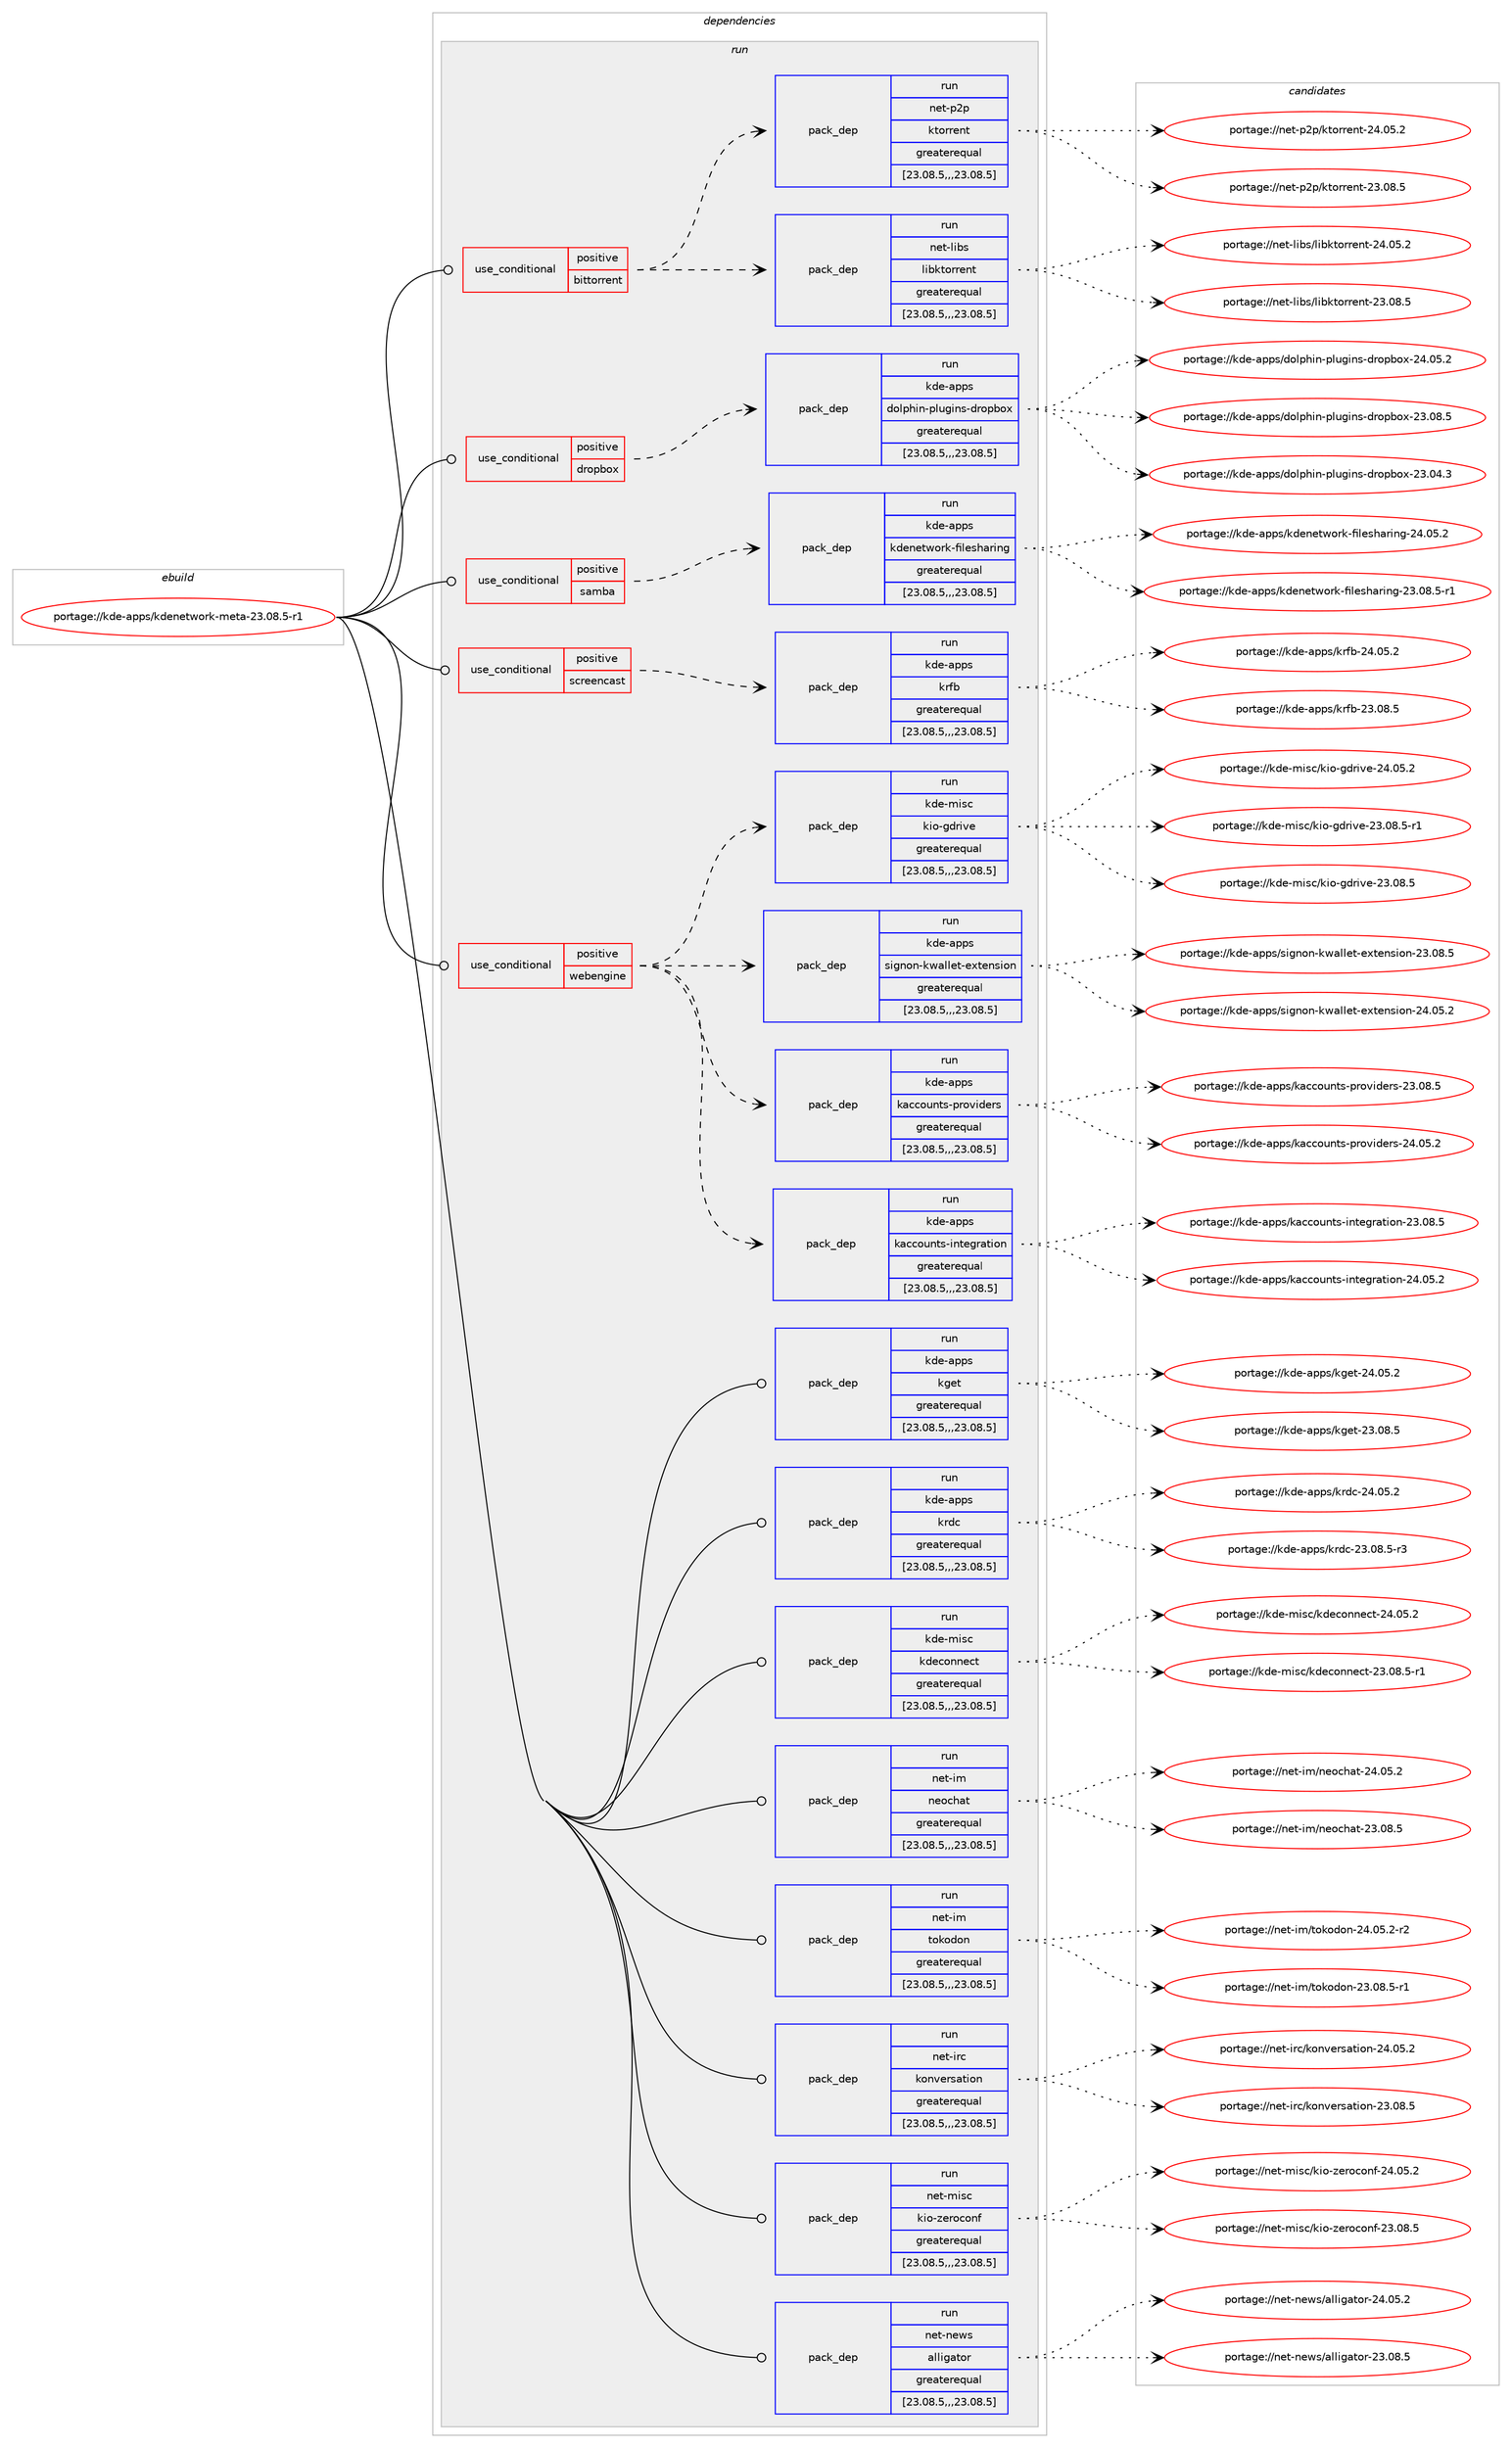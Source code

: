 digraph prolog {

# *************
# Graph options
# *************

newrank=true;
concentrate=true;
compound=true;
graph [rankdir=LR,fontname=Helvetica,fontsize=10,ranksep=1.5];#, ranksep=2.5, nodesep=0.2];
edge  [arrowhead=vee];
node  [fontname=Helvetica,fontsize=10];

# **********
# The ebuild
# **********

subgraph cluster_leftcol {
color=gray;
label=<<i>ebuild</i>>;
id [label="portage://kde-apps/kdenetwork-meta-23.08.5-r1", color=red, width=4, href="../kde-apps/kdenetwork-meta-23.08.5-r1.svg"];
}

# ****************
# The dependencies
# ****************

subgraph cluster_midcol {
color=gray;
label=<<i>dependencies</i>>;
subgraph cluster_compile {
fillcolor="#eeeeee";
style=filled;
label=<<i>compile</i>>;
}
subgraph cluster_compileandrun {
fillcolor="#eeeeee";
style=filled;
label=<<i>compile and run</i>>;
}
subgraph cluster_run {
fillcolor="#eeeeee";
style=filled;
label=<<i>run</i>>;
subgraph cond67217 {
dependency252267 [label=<<TABLE BORDER="0" CELLBORDER="1" CELLSPACING="0" CELLPADDING="4"><TR><TD ROWSPAN="3" CELLPADDING="10">use_conditional</TD></TR><TR><TD>positive</TD></TR><TR><TD>bittorrent</TD></TR></TABLE>>, shape=none, color=red];
subgraph pack183280 {
dependency252268 [label=<<TABLE BORDER="0" CELLBORDER="1" CELLSPACING="0" CELLPADDING="4" WIDTH="220"><TR><TD ROWSPAN="6" CELLPADDING="30">pack_dep</TD></TR><TR><TD WIDTH="110">run</TD></TR><TR><TD>net-libs</TD></TR><TR><TD>libktorrent</TD></TR><TR><TD>greaterequal</TD></TR><TR><TD>[23.08.5,,,23.08.5]</TD></TR></TABLE>>, shape=none, color=blue];
}
dependency252267:e -> dependency252268:w [weight=20,style="dashed",arrowhead="vee"];
subgraph pack183281 {
dependency252269 [label=<<TABLE BORDER="0" CELLBORDER="1" CELLSPACING="0" CELLPADDING="4" WIDTH="220"><TR><TD ROWSPAN="6" CELLPADDING="30">pack_dep</TD></TR><TR><TD WIDTH="110">run</TD></TR><TR><TD>net-p2p</TD></TR><TR><TD>ktorrent</TD></TR><TR><TD>greaterequal</TD></TR><TR><TD>[23.08.5,,,23.08.5]</TD></TR></TABLE>>, shape=none, color=blue];
}
dependency252267:e -> dependency252269:w [weight=20,style="dashed",arrowhead="vee"];
}
id:e -> dependency252267:w [weight=20,style="solid",arrowhead="odot"];
subgraph cond67218 {
dependency252270 [label=<<TABLE BORDER="0" CELLBORDER="1" CELLSPACING="0" CELLPADDING="4"><TR><TD ROWSPAN="3" CELLPADDING="10">use_conditional</TD></TR><TR><TD>positive</TD></TR><TR><TD>dropbox</TD></TR></TABLE>>, shape=none, color=red];
subgraph pack183282 {
dependency252271 [label=<<TABLE BORDER="0" CELLBORDER="1" CELLSPACING="0" CELLPADDING="4" WIDTH="220"><TR><TD ROWSPAN="6" CELLPADDING="30">pack_dep</TD></TR><TR><TD WIDTH="110">run</TD></TR><TR><TD>kde-apps</TD></TR><TR><TD>dolphin-plugins-dropbox</TD></TR><TR><TD>greaterequal</TD></TR><TR><TD>[23.08.5,,,23.08.5]</TD></TR></TABLE>>, shape=none, color=blue];
}
dependency252270:e -> dependency252271:w [weight=20,style="dashed",arrowhead="vee"];
}
id:e -> dependency252270:w [weight=20,style="solid",arrowhead="odot"];
subgraph cond67219 {
dependency252272 [label=<<TABLE BORDER="0" CELLBORDER="1" CELLSPACING="0" CELLPADDING="4"><TR><TD ROWSPAN="3" CELLPADDING="10">use_conditional</TD></TR><TR><TD>positive</TD></TR><TR><TD>samba</TD></TR></TABLE>>, shape=none, color=red];
subgraph pack183283 {
dependency252273 [label=<<TABLE BORDER="0" CELLBORDER="1" CELLSPACING="0" CELLPADDING="4" WIDTH="220"><TR><TD ROWSPAN="6" CELLPADDING="30">pack_dep</TD></TR><TR><TD WIDTH="110">run</TD></TR><TR><TD>kde-apps</TD></TR><TR><TD>kdenetwork-filesharing</TD></TR><TR><TD>greaterequal</TD></TR><TR><TD>[23.08.5,,,23.08.5]</TD></TR></TABLE>>, shape=none, color=blue];
}
dependency252272:e -> dependency252273:w [weight=20,style="dashed",arrowhead="vee"];
}
id:e -> dependency252272:w [weight=20,style="solid",arrowhead="odot"];
subgraph cond67220 {
dependency252274 [label=<<TABLE BORDER="0" CELLBORDER="1" CELLSPACING="0" CELLPADDING="4"><TR><TD ROWSPAN="3" CELLPADDING="10">use_conditional</TD></TR><TR><TD>positive</TD></TR><TR><TD>screencast</TD></TR></TABLE>>, shape=none, color=red];
subgraph pack183284 {
dependency252275 [label=<<TABLE BORDER="0" CELLBORDER="1" CELLSPACING="0" CELLPADDING="4" WIDTH="220"><TR><TD ROWSPAN="6" CELLPADDING="30">pack_dep</TD></TR><TR><TD WIDTH="110">run</TD></TR><TR><TD>kde-apps</TD></TR><TR><TD>krfb</TD></TR><TR><TD>greaterequal</TD></TR><TR><TD>[23.08.5,,,23.08.5]</TD></TR></TABLE>>, shape=none, color=blue];
}
dependency252274:e -> dependency252275:w [weight=20,style="dashed",arrowhead="vee"];
}
id:e -> dependency252274:w [weight=20,style="solid",arrowhead="odot"];
subgraph cond67221 {
dependency252276 [label=<<TABLE BORDER="0" CELLBORDER="1" CELLSPACING="0" CELLPADDING="4"><TR><TD ROWSPAN="3" CELLPADDING="10">use_conditional</TD></TR><TR><TD>positive</TD></TR><TR><TD>webengine</TD></TR></TABLE>>, shape=none, color=red];
subgraph pack183285 {
dependency252277 [label=<<TABLE BORDER="0" CELLBORDER="1" CELLSPACING="0" CELLPADDING="4" WIDTH="220"><TR><TD ROWSPAN="6" CELLPADDING="30">pack_dep</TD></TR><TR><TD WIDTH="110">run</TD></TR><TR><TD>kde-apps</TD></TR><TR><TD>kaccounts-integration</TD></TR><TR><TD>greaterequal</TD></TR><TR><TD>[23.08.5,,,23.08.5]</TD></TR></TABLE>>, shape=none, color=blue];
}
dependency252276:e -> dependency252277:w [weight=20,style="dashed",arrowhead="vee"];
subgraph pack183286 {
dependency252278 [label=<<TABLE BORDER="0" CELLBORDER="1" CELLSPACING="0" CELLPADDING="4" WIDTH="220"><TR><TD ROWSPAN="6" CELLPADDING="30">pack_dep</TD></TR><TR><TD WIDTH="110">run</TD></TR><TR><TD>kde-apps</TD></TR><TR><TD>kaccounts-providers</TD></TR><TR><TD>greaterequal</TD></TR><TR><TD>[23.08.5,,,23.08.5]</TD></TR></TABLE>>, shape=none, color=blue];
}
dependency252276:e -> dependency252278:w [weight=20,style="dashed",arrowhead="vee"];
subgraph pack183287 {
dependency252279 [label=<<TABLE BORDER="0" CELLBORDER="1" CELLSPACING="0" CELLPADDING="4" WIDTH="220"><TR><TD ROWSPAN="6" CELLPADDING="30">pack_dep</TD></TR><TR><TD WIDTH="110">run</TD></TR><TR><TD>kde-apps</TD></TR><TR><TD>signon-kwallet-extension</TD></TR><TR><TD>greaterequal</TD></TR><TR><TD>[23.08.5,,,23.08.5]</TD></TR></TABLE>>, shape=none, color=blue];
}
dependency252276:e -> dependency252279:w [weight=20,style="dashed",arrowhead="vee"];
subgraph pack183288 {
dependency252280 [label=<<TABLE BORDER="0" CELLBORDER="1" CELLSPACING="0" CELLPADDING="4" WIDTH="220"><TR><TD ROWSPAN="6" CELLPADDING="30">pack_dep</TD></TR><TR><TD WIDTH="110">run</TD></TR><TR><TD>kde-misc</TD></TR><TR><TD>kio-gdrive</TD></TR><TR><TD>greaterequal</TD></TR><TR><TD>[23.08.5,,,23.08.5]</TD></TR></TABLE>>, shape=none, color=blue];
}
dependency252276:e -> dependency252280:w [weight=20,style="dashed",arrowhead="vee"];
}
id:e -> dependency252276:w [weight=20,style="solid",arrowhead="odot"];
subgraph pack183289 {
dependency252281 [label=<<TABLE BORDER="0" CELLBORDER="1" CELLSPACING="0" CELLPADDING="4" WIDTH="220"><TR><TD ROWSPAN="6" CELLPADDING="30">pack_dep</TD></TR><TR><TD WIDTH="110">run</TD></TR><TR><TD>kde-apps</TD></TR><TR><TD>kget</TD></TR><TR><TD>greaterequal</TD></TR><TR><TD>[23.08.5,,,23.08.5]</TD></TR></TABLE>>, shape=none, color=blue];
}
id:e -> dependency252281:w [weight=20,style="solid",arrowhead="odot"];
subgraph pack183290 {
dependency252282 [label=<<TABLE BORDER="0" CELLBORDER="1" CELLSPACING="0" CELLPADDING="4" WIDTH="220"><TR><TD ROWSPAN="6" CELLPADDING="30">pack_dep</TD></TR><TR><TD WIDTH="110">run</TD></TR><TR><TD>kde-apps</TD></TR><TR><TD>krdc</TD></TR><TR><TD>greaterequal</TD></TR><TR><TD>[23.08.5,,,23.08.5]</TD></TR></TABLE>>, shape=none, color=blue];
}
id:e -> dependency252282:w [weight=20,style="solid",arrowhead="odot"];
subgraph pack183291 {
dependency252283 [label=<<TABLE BORDER="0" CELLBORDER="1" CELLSPACING="0" CELLPADDING="4" WIDTH="220"><TR><TD ROWSPAN="6" CELLPADDING="30">pack_dep</TD></TR><TR><TD WIDTH="110">run</TD></TR><TR><TD>kde-misc</TD></TR><TR><TD>kdeconnect</TD></TR><TR><TD>greaterequal</TD></TR><TR><TD>[23.08.5,,,23.08.5]</TD></TR></TABLE>>, shape=none, color=blue];
}
id:e -> dependency252283:w [weight=20,style="solid",arrowhead="odot"];
subgraph pack183292 {
dependency252284 [label=<<TABLE BORDER="0" CELLBORDER="1" CELLSPACING="0" CELLPADDING="4" WIDTH="220"><TR><TD ROWSPAN="6" CELLPADDING="30">pack_dep</TD></TR><TR><TD WIDTH="110">run</TD></TR><TR><TD>net-im</TD></TR><TR><TD>neochat</TD></TR><TR><TD>greaterequal</TD></TR><TR><TD>[23.08.5,,,23.08.5]</TD></TR></TABLE>>, shape=none, color=blue];
}
id:e -> dependency252284:w [weight=20,style="solid",arrowhead="odot"];
subgraph pack183293 {
dependency252285 [label=<<TABLE BORDER="0" CELLBORDER="1" CELLSPACING="0" CELLPADDING="4" WIDTH="220"><TR><TD ROWSPAN="6" CELLPADDING="30">pack_dep</TD></TR><TR><TD WIDTH="110">run</TD></TR><TR><TD>net-im</TD></TR><TR><TD>tokodon</TD></TR><TR><TD>greaterequal</TD></TR><TR><TD>[23.08.5,,,23.08.5]</TD></TR></TABLE>>, shape=none, color=blue];
}
id:e -> dependency252285:w [weight=20,style="solid",arrowhead="odot"];
subgraph pack183294 {
dependency252286 [label=<<TABLE BORDER="0" CELLBORDER="1" CELLSPACING="0" CELLPADDING="4" WIDTH="220"><TR><TD ROWSPAN="6" CELLPADDING="30">pack_dep</TD></TR><TR><TD WIDTH="110">run</TD></TR><TR><TD>net-irc</TD></TR><TR><TD>konversation</TD></TR><TR><TD>greaterequal</TD></TR><TR><TD>[23.08.5,,,23.08.5]</TD></TR></TABLE>>, shape=none, color=blue];
}
id:e -> dependency252286:w [weight=20,style="solid",arrowhead="odot"];
subgraph pack183295 {
dependency252287 [label=<<TABLE BORDER="0" CELLBORDER="1" CELLSPACING="0" CELLPADDING="4" WIDTH="220"><TR><TD ROWSPAN="6" CELLPADDING="30">pack_dep</TD></TR><TR><TD WIDTH="110">run</TD></TR><TR><TD>net-misc</TD></TR><TR><TD>kio-zeroconf</TD></TR><TR><TD>greaterequal</TD></TR><TR><TD>[23.08.5,,,23.08.5]</TD></TR></TABLE>>, shape=none, color=blue];
}
id:e -> dependency252287:w [weight=20,style="solid",arrowhead="odot"];
subgraph pack183296 {
dependency252288 [label=<<TABLE BORDER="0" CELLBORDER="1" CELLSPACING="0" CELLPADDING="4" WIDTH="220"><TR><TD ROWSPAN="6" CELLPADDING="30">pack_dep</TD></TR><TR><TD WIDTH="110">run</TD></TR><TR><TD>net-news</TD></TR><TR><TD>alligator</TD></TR><TR><TD>greaterequal</TD></TR><TR><TD>[23.08.5,,,23.08.5]</TD></TR></TABLE>>, shape=none, color=blue];
}
id:e -> dependency252288:w [weight=20,style="solid",arrowhead="odot"];
}
}

# **************
# The candidates
# **************

subgraph cluster_choices {
rank=same;
color=gray;
label=<<i>candidates</i>>;

subgraph choice183280 {
color=black;
nodesep=1;
choice110101116451081059811547108105981071161111141141011101164550524648534650 [label="portage://net-libs/libktorrent-24.05.2", color=red, width=4,href="../net-libs/libktorrent-24.05.2.svg"];
choice110101116451081059811547108105981071161111141141011101164550514648564653 [label="portage://net-libs/libktorrent-23.08.5", color=red, width=4,href="../net-libs/libktorrent-23.08.5.svg"];
dependency252268:e -> choice110101116451081059811547108105981071161111141141011101164550524648534650:w [style=dotted,weight="100"];
dependency252268:e -> choice110101116451081059811547108105981071161111141141011101164550514648564653:w [style=dotted,weight="100"];
}
subgraph choice183281 {
color=black;
nodesep=1;
choice1101011164511250112471071161111141141011101164550524648534650 [label="portage://net-p2p/ktorrent-24.05.2", color=red, width=4,href="../net-p2p/ktorrent-24.05.2.svg"];
choice1101011164511250112471071161111141141011101164550514648564653 [label="portage://net-p2p/ktorrent-23.08.5", color=red, width=4,href="../net-p2p/ktorrent-23.08.5.svg"];
dependency252269:e -> choice1101011164511250112471071161111141141011101164550524648534650:w [style=dotted,weight="100"];
dependency252269:e -> choice1101011164511250112471071161111141141011101164550514648564653:w [style=dotted,weight="100"];
}
subgraph choice183282 {
color=black;
nodesep=1;
choice1071001014597112112115471001111081121041051104511210811710310511011545100114111112981111204550524648534650 [label="portage://kde-apps/dolphin-plugins-dropbox-24.05.2", color=red, width=4,href="../kde-apps/dolphin-plugins-dropbox-24.05.2.svg"];
choice1071001014597112112115471001111081121041051104511210811710310511011545100114111112981111204550514648564653 [label="portage://kde-apps/dolphin-plugins-dropbox-23.08.5", color=red, width=4,href="../kde-apps/dolphin-plugins-dropbox-23.08.5.svg"];
choice1071001014597112112115471001111081121041051104511210811710310511011545100114111112981111204550514648524651 [label="portage://kde-apps/dolphin-plugins-dropbox-23.04.3", color=red, width=4,href="../kde-apps/dolphin-plugins-dropbox-23.04.3.svg"];
dependency252271:e -> choice1071001014597112112115471001111081121041051104511210811710310511011545100114111112981111204550524648534650:w [style=dotted,weight="100"];
dependency252271:e -> choice1071001014597112112115471001111081121041051104511210811710310511011545100114111112981111204550514648564653:w [style=dotted,weight="100"];
dependency252271:e -> choice1071001014597112112115471001111081121041051104511210811710310511011545100114111112981111204550514648524651:w [style=dotted,weight="100"];
}
subgraph choice183283 {
color=black;
nodesep=1;
choice10710010145971121121154710710010111010111611911111410745102105108101115104971141051101034550524648534650 [label="portage://kde-apps/kdenetwork-filesharing-24.05.2", color=red, width=4,href="../kde-apps/kdenetwork-filesharing-24.05.2.svg"];
choice107100101459711211211547107100101110101116119111114107451021051081011151049711410511010345505146485646534511449 [label="portage://kde-apps/kdenetwork-filesharing-23.08.5-r1", color=red, width=4,href="../kde-apps/kdenetwork-filesharing-23.08.5-r1.svg"];
dependency252273:e -> choice10710010145971121121154710710010111010111611911111410745102105108101115104971141051101034550524648534650:w [style=dotted,weight="100"];
dependency252273:e -> choice107100101459711211211547107100101110101116119111114107451021051081011151049711410511010345505146485646534511449:w [style=dotted,weight="100"];
}
subgraph choice183284 {
color=black;
nodesep=1;
choice107100101459711211211547107114102984550524648534650 [label="portage://kde-apps/krfb-24.05.2", color=red, width=4,href="../kde-apps/krfb-24.05.2.svg"];
choice107100101459711211211547107114102984550514648564653 [label="portage://kde-apps/krfb-23.08.5", color=red, width=4,href="../kde-apps/krfb-23.08.5.svg"];
dependency252275:e -> choice107100101459711211211547107114102984550524648534650:w [style=dotted,weight="100"];
dependency252275:e -> choice107100101459711211211547107114102984550514648564653:w [style=dotted,weight="100"];
}
subgraph choice183285 {
color=black;
nodesep=1;
choice10710010145971121121154710797999911111711011611545105110116101103114971161051111104550524648534650 [label="portage://kde-apps/kaccounts-integration-24.05.2", color=red, width=4,href="../kde-apps/kaccounts-integration-24.05.2.svg"];
choice10710010145971121121154710797999911111711011611545105110116101103114971161051111104550514648564653 [label="portage://kde-apps/kaccounts-integration-23.08.5", color=red, width=4,href="../kde-apps/kaccounts-integration-23.08.5.svg"];
dependency252277:e -> choice10710010145971121121154710797999911111711011611545105110116101103114971161051111104550524648534650:w [style=dotted,weight="100"];
dependency252277:e -> choice10710010145971121121154710797999911111711011611545105110116101103114971161051111104550514648564653:w [style=dotted,weight="100"];
}
subgraph choice183286 {
color=black;
nodesep=1;
choice107100101459711211211547107979999111117110116115451121141111181051001011141154550524648534650 [label="portage://kde-apps/kaccounts-providers-24.05.2", color=red, width=4,href="../kde-apps/kaccounts-providers-24.05.2.svg"];
choice107100101459711211211547107979999111117110116115451121141111181051001011141154550514648564653 [label="portage://kde-apps/kaccounts-providers-23.08.5", color=red, width=4,href="../kde-apps/kaccounts-providers-23.08.5.svg"];
dependency252278:e -> choice107100101459711211211547107979999111117110116115451121141111181051001011141154550524648534650:w [style=dotted,weight="100"];
dependency252278:e -> choice107100101459711211211547107979999111117110116115451121141111181051001011141154550514648564653:w [style=dotted,weight="100"];
}
subgraph choice183287 {
color=black;
nodesep=1;
choice1071001014597112112115471151051031101111104510711997108108101116451011201161011101151051111104550524648534650 [label="portage://kde-apps/signon-kwallet-extension-24.05.2", color=red, width=4,href="../kde-apps/signon-kwallet-extension-24.05.2.svg"];
choice1071001014597112112115471151051031101111104510711997108108101116451011201161011101151051111104550514648564653 [label="portage://kde-apps/signon-kwallet-extension-23.08.5", color=red, width=4,href="../kde-apps/signon-kwallet-extension-23.08.5.svg"];
dependency252279:e -> choice1071001014597112112115471151051031101111104510711997108108101116451011201161011101151051111104550524648534650:w [style=dotted,weight="100"];
dependency252279:e -> choice1071001014597112112115471151051031101111104510711997108108101116451011201161011101151051111104550514648564653:w [style=dotted,weight="100"];
}
subgraph choice183288 {
color=black;
nodesep=1;
choice107100101451091051159947107105111451031001141051181014550524648534650 [label="portage://kde-misc/kio-gdrive-24.05.2", color=red, width=4,href="../kde-misc/kio-gdrive-24.05.2.svg"];
choice1071001014510910511599471071051114510310011410511810145505146485646534511449 [label="portage://kde-misc/kio-gdrive-23.08.5-r1", color=red, width=4,href="../kde-misc/kio-gdrive-23.08.5-r1.svg"];
choice107100101451091051159947107105111451031001141051181014550514648564653 [label="portage://kde-misc/kio-gdrive-23.08.5", color=red, width=4,href="../kde-misc/kio-gdrive-23.08.5.svg"];
dependency252280:e -> choice107100101451091051159947107105111451031001141051181014550524648534650:w [style=dotted,weight="100"];
dependency252280:e -> choice1071001014510910511599471071051114510310011410511810145505146485646534511449:w [style=dotted,weight="100"];
dependency252280:e -> choice107100101451091051159947107105111451031001141051181014550514648564653:w [style=dotted,weight="100"];
}
subgraph choice183289 {
color=black;
nodesep=1;
choice1071001014597112112115471071031011164550524648534650 [label="portage://kde-apps/kget-24.05.2", color=red, width=4,href="../kde-apps/kget-24.05.2.svg"];
choice1071001014597112112115471071031011164550514648564653 [label="portage://kde-apps/kget-23.08.5", color=red, width=4,href="../kde-apps/kget-23.08.5.svg"];
dependency252281:e -> choice1071001014597112112115471071031011164550524648534650:w [style=dotted,weight="100"];
dependency252281:e -> choice1071001014597112112115471071031011164550514648564653:w [style=dotted,weight="100"];
}
subgraph choice183290 {
color=black;
nodesep=1;
choice107100101459711211211547107114100994550524648534650 [label="portage://kde-apps/krdc-24.05.2", color=red, width=4,href="../kde-apps/krdc-24.05.2.svg"];
choice1071001014597112112115471071141009945505146485646534511451 [label="portage://kde-apps/krdc-23.08.5-r3", color=red, width=4,href="../kde-apps/krdc-23.08.5-r3.svg"];
dependency252282:e -> choice107100101459711211211547107114100994550524648534650:w [style=dotted,weight="100"];
dependency252282:e -> choice1071001014597112112115471071141009945505146485646534511451:w [style=dotted,weight="100"];
}
subgraph choice183291 {
color=black;
nodesep=1;
choice10710010145109105115994710710010199111110110101991164550524648534650 [label="portage://kde-misc/kdeconnect-24.05.2", color=red, width=4,href="../kde-misc/kdeconnect-24.05.2.svg"];
choice107100101451091051159947107100101991111101101019911645505146485646534511449 [label="portage://kde-misc/kdeconnect-23.08.5-r1", color=red, width=4,href="../kde-misc/kdeconnect-23.08.5-r1.svg"];
dependency252283:e -> choice10710010145109105115994710710010199111110110101991164550524648534650:w [style=dotted,weight="100"];
dependency252283:e -> choice107100101451091051159947107100101991111101101019911645505146485646534511449:w [style=dotted,weight="100"];
}
subgraph choice183292 {
color=black;
nodesep=1;
choice110101116451051094711010111199104971164550524648534650 [label="portage://net-im/neochat-24.05.2", color=red, width=4,href="../net-im/neochat-24.05.2.svg"];
choice110101116451051094711010111199104971164550514648564653 [label="portage://net-im/neochat-23.08.5", color=red, width=4,href="../net-im/neochat-23.08.5.svg"];
dependency252284:e -> choice110101116451051094711010111199104971164550524648534650:w [style=dotted,weight="100"];
dependency252284:e -> choice110101116451051094711010111199104971164550514648564653:w [style=dotted,weight="100"];
}
subgraph choice183293 {
color=black;
nodesep=1;
choice110101116451051094711611110711110011111045505246485346504511450 [label="portage://net-im/tokodon-24.05.2-r2", color=red, width=4,href="../net-im/tokodon-24.05.2-r2.svg"];
choice110101116451051094711611110711110011111045505146485646534511449 [label="portage://net-im/tokodon-23.08.5-r1", color=red, width=4,href="../net-im/tokodon-23.08.5-r1.svg"];
dependency252285:e -> choice110101116451051094711611110711110011111045505246485346504511450:w [style=dotted,weight="100"];
dependency252285:e -> choice110101116451051094711611110711110011111045505146485646534511449:w [style=dotted,weight="100"];
}
subgraph choice183294 {
color=black;
nodesep=1;
choice110101116451051149947107111110118101114115971161051111104550524648534650 [label="portage://net-irc/konversation-24.05.2", color=red, width=4,href="../net-irc/konversation-24.05.2.svg"];
choice110101116451051149947107111110118101114115971161051111104550514648564653 [label="portage://net-irc/konversation-23.08.5", color=red, width=4,href="../net-irc/konversation-23.08.5.svg"];
dependency252286:e -> choice110101116451051149947107111110118101114115971161051111104550524648534650:w [style=dotted,weight="100"];
dependency252286:e -> choice110101116451051149947107111110118101114115971161051111104550514648564653:w [style=dotted,weight="100"];
}
subgraph choice183295 {
color=black;
nodesep=1;
choice11010111645109105115994710710511145122101114111991111101024550524648534650 [label="portage://net-misc/kio-zeroconf-24.05.2", color=red, width=4,href="../net-misc/kio-zeroconf-24.05.2.svg"];
choice11010111645109105115994710710511145122101114111991111101024550514648564653 [label="portage://net-misc/kio-zeroconf-23.08.5", color=red, width=4,href="../net-misc/kio-zeroconf-23.08.5.svg"];
dependency252287:e -> choice11010111645109105115994710710511145122101114111991111101024550524648534650:w [style=dotted,weight="100"];
dependency252287:e -> choice11010111645109105115994710710511145122101114111991111101024550514648564653:w [style=dotted,weight="100"];
}
subgraph choice183296 {
color=black;
nodesep=1;
choice110101116451101011191154797108108105103971161111144550524648534650 [label="portage://net-news/alligator-24.05.2", color=red, width=4,href="../net-news/alligator-24.05.2.svg"];
choice110101116451101011191154797108108105103971161111144550514648564653 [label="portage://net-news/alligator-23.08.5", color=red, width=4,href="../net-news/alligator-23.08.5.svg"];
dependency252288:e -> choice110101116451101011191154797108108105103971161111144550524648534650:w [style=dotted,weight="100"];
dependency252288:e -> choice110101116451101011191154797108108105103971161111144550514648564653:w [style=dotted,weight="100"];
}
}

}
